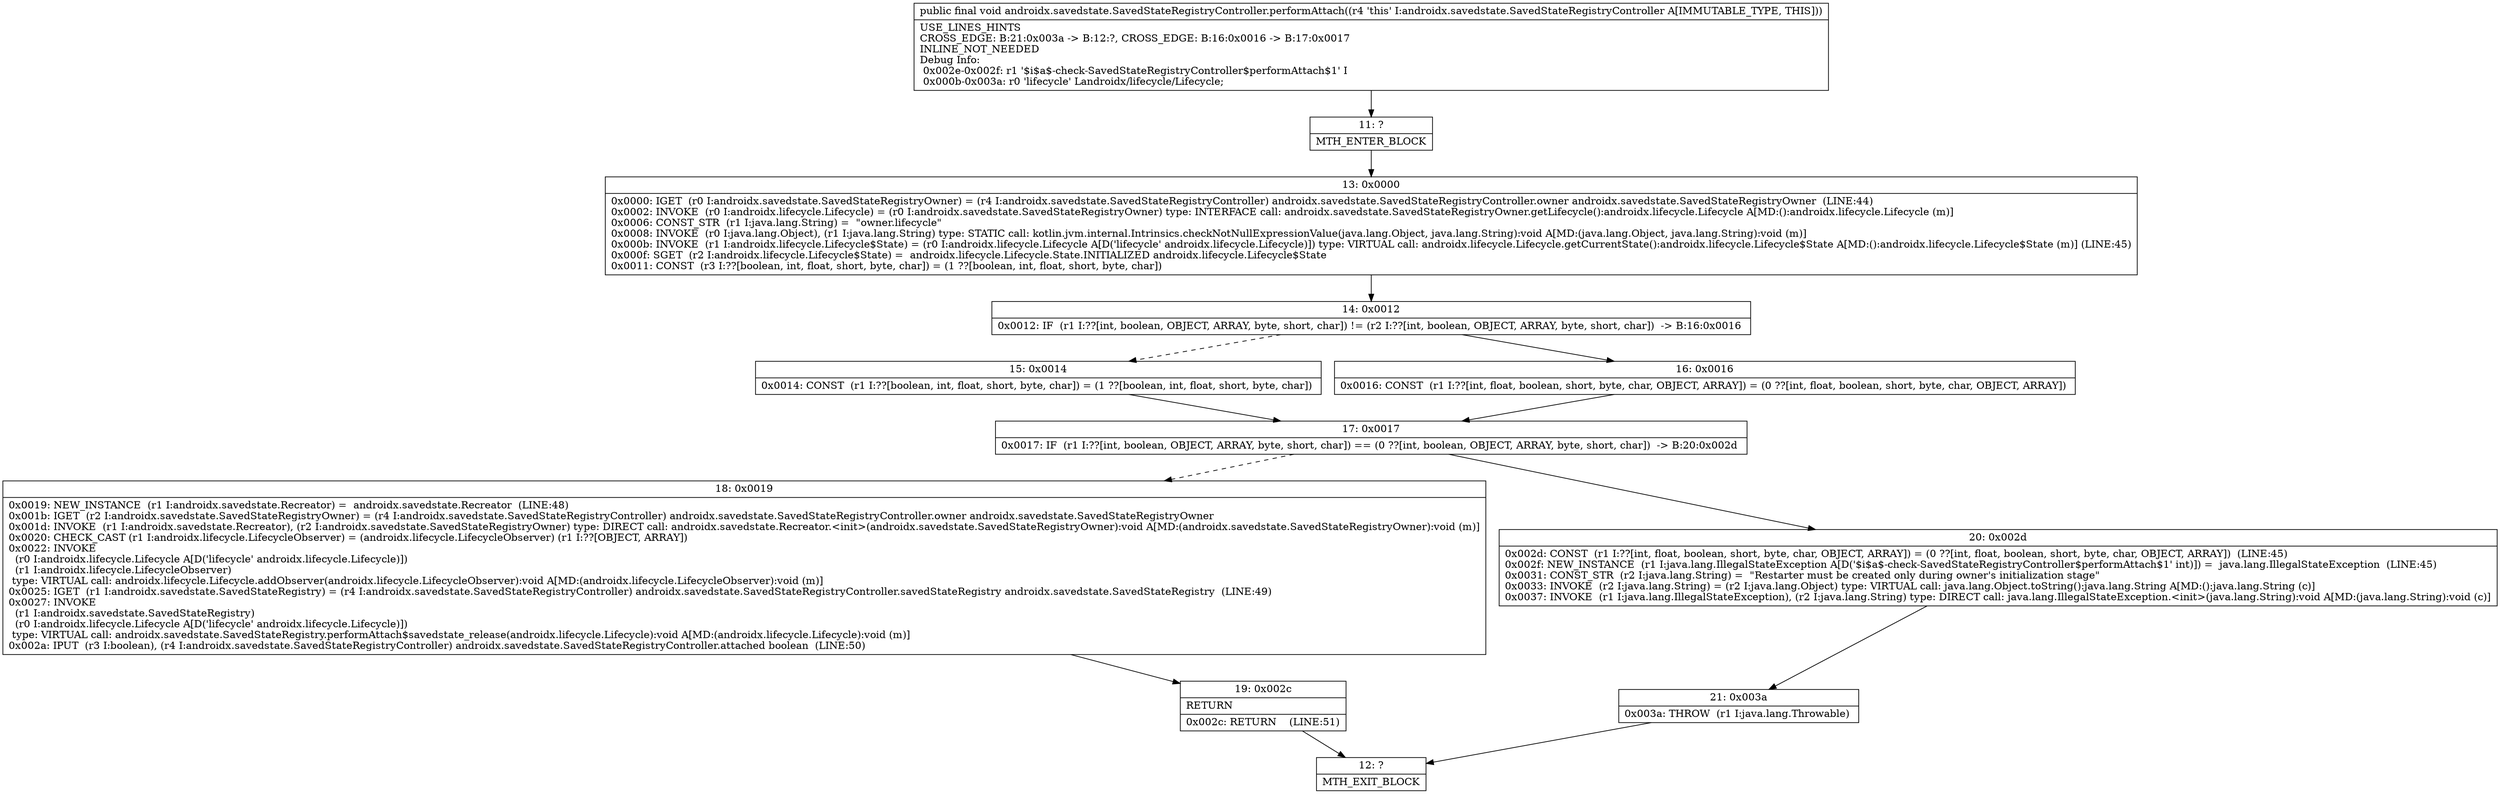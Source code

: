 digraph "CFG forandroidx.savedstate.SavedStateRegistryController.performAttach()V" {
Node_11 [shape=record,label="{11\:\ ?|MTH_ENTER_BLOCK\l}"];
Node_13 [shape=record,label="{13\:\ 0x0000|0x0000: IGET  (r0 I:androidx.savedstate.SavedStateRegistryOwner) = (r4 I:androidx.savedstate.SavedStateRegistryController) androidx.savedstate.SavedStateRegistryController.owner androidx.savedstate.SavedStateRegistryOwner  (LINE:44)\l0x0002: INVOKE  (r0 I:androidx.lifecycle.Lifecycle) = (r0 I:androidx.savedstate.SavedStateRegistryOwner) type: INTERFACE call: androidx.savedstate.SavedStateRegistryOwner.getLifecycle():androidx.lifecycle.Lifecycle A[MD:():androidx.lifecycle.Lifecycle (m)]\l0x0006: CONST_STR  (r1 I:java.lang.String) =  \"owner.lifecycle\" \l0x0008: INVOKE  (r0 I:java.lang.Object), (r1 I:java.lang.String) type: STATIC call: kotlin.jvm.internal.Intrinsics.checkNotNullExpressionValue(java.lang.Object, java.lang.String):void A[MD:(java.lang.Object, java.lang.String):void (m)]\l0x000b: INVOKE  (r1 I:androidx.lifecycle.Lifecycle$State) = (r0 I:androidx.lifecycle.Lifecycle A[D('lifecycle' androidx.lifecycle.Lifecycle)]) type: VIRTUAL call: androidx.lifecycle.Lifecycle.getCurrentState():androidx.lifecycle.Lifecycle$State A[MD:():androidx.lifecycle.Lifecycle$State (m)] (LINE:45)\l0x000f: SGET  (r2 I:androidx.lifecycle.Lifecycle$State) =  androidx.lifecycle.Lifecycle.State.INITIALIZED androidx.lifecycle.Lifecycle$State \l0x0011: CONST  (r3 I:??[boolean, int, float, short, byte, char]) = (1 ??[boolean, int, float, short, byte, char]) \l}"];
Node_14 [shape=record,label="{14\:\ 0x0012|0x0012: IF  (r1 I:??[int, boolean, OBJECT, ARRAY, byte, short, char]) != (r2 I:??[int, boolean, OBJECT, ARRAY, byte, short, char])  \-\> B:16:0x0016 \l}"];
Node_15 [shape=record,label="{15\:\ 0x0014|0x0014: CONST  (r1 I:??[boolean, int, float, short, byte, char]) = (1 ??[boolean, int, float, short, byte, char]) \l}"];
Node_17 [shape=record,label="{17\:\ 0x0017|0x0017: IF  (r1 I:??[int, boolean, OBJECT, ARRAY, byte, short, char]) == (0 ??[int, boolean, OBJECT, ARRAY, byte, short, char])  \-\> B:20:0x002d \l}"];
Node_18 [shape=record,label="{18\:\ 0x0019|0x0019: NEW_INSTANCE  (r1 I:androidx.savedstate.Recreator) =  androidx.savedstate.Recreator  (LINE:48)\l0x001b: IGET  (r2 I:androidx.savedstate.SavedStateRegistryOwner) = (r4 I:androidx.savedstate.SavedStateRegistryController) androidx.savedstate.SavedStateRegistryController.owner androidx.savedstate.SavedStateRegistryOwner \l0x001d: INVOKE  (r1 I:androidx.savedstate.Recreator), (r2 I:androidx.savedstate.SavedStateRegistryOwner) type: DIRECT call: androidx.savedstate.Recreator.\<init\>(androidx.savedstate.SavedStateRegistryOwner):void A[MD:(androidx.savedstate.SavedStateRegistryOwner):void (m)]\l0x0020: CHECK_CAST (r1 I:androidx.lifecycle.LifecycleObserver) = (androidx.lifecycle.LifecycleObserver) (r1 I:??[OBJECT, ARRAY]) \l0x0022: INVOKE  \l  (r0 I:androidx.lifecycle.Lifecycle A[D('lifecycle' androidx.lifecycle.Lifecycle)])\l  (r1 I:androidx.lifecycle.LifecycleObserver)\l type: VIRTUAL call: androidx.lifecycle.Lifecycle.addObserver(androidx.lifecycle.LifecycleObserver):void A[MD:(androidx.lifecycle.LifecycleObserver):void (m)]\l0x0025: IGET  (r1 I:androidx.savedstate.SavedStateRegistry) = (r4 I:androidx.savedstate.SavedStateRegistryController) androidx.savedstate.SavedStateRegistryController.savedStateRegistry androidx.savedstate.SavedStateRegistry  (LINE:49)\l0x0027: INVOKE  \l  (r1 I:androidx.savedstate.SavedStateRegistry)\l  (r0 I:androidx.lifecycle.Lifecycle A[D('lifecycle' androidx.lifecycle.Lifecycle)])\l type: VIRTUAL call: androidx.savedstate.SavedStateRegistry.performAttach$savedstate_release(androidx.lifecycle.Lifecycle):void A[MD:(androidx.lifecycle.Lifecycle):void (m)]\l0x002a: IPUT  (r3 I:boolean), (r4 I:androidx.savedstate.SavedStateRegistryController) androidx.savedstate.SavedStateRegistryController.attached boolean  (LINE:50)\l}"];
Node_19 [shape=record,label="{19\:\ 0x002c|RETURN\l|0x002c: RETURN    (LINE:51)\l}"];
Node_12 [shape=record,label="{12\:\ ?|MTH_EXIT_BLOCK\l}"];
Node_20 [shape=record,label="{20\:\ 0x002d|0x002d: CONST  (r1 I:??[int, float, boolean, short, byte, char, OBJECT, ARRAY]) = (0 ??[int, float, boolean, short, byte, char, OBJECT, ARRAY])  (LINE:45)\l0x002f: NEW_INSTANCE  (r1 I:java.lang.IllegalStateException A[D('$i$a$\-check\-SavedStateRegistryController$performAttach$1' int)]) =  java.lang.IllegalStateException  (LINE:45)\l0x0031: CONST_STR  (r2 I:java.lang.String) =  \"Restarter must be created only during owner's initialization stage\" \l0x0033: INVOKE  (r2 I:java.lang.String) = (r2 I:java.lang.Object) type: VIRTUAL call: java.lang.Object.toString():java.lang.String A[MD:():java.lang.String (c)]\l0x0037: INVOKE  (r1 I:java.lang.IllegalStateException), (r2 I:java.lang.String) type: DIRECT call: java.lang.IllegalStateException.\<init\>(java.lang.String):void A[MD:(java.lang.String):void (c)]\l}"];
Node_21 [shape=record,label="{21\:\ 0x003a|0x003a: THROW  (r1 I:java.lang.Throwable) \l}"];
Node_16 [shape=record,label="{16\:\ 0x0016|0x0016: CONST  (r1 I:??[int, float, boolean, short, byte, char, OBJECT, ARRAY]) = (0 ??[int, float, boolean, short, byte, char, OBJECT, ARRAY]) \l}"];
MethodNode[shape=record,label="{public final void androidx.savedstate.SavedStateRegistryController.performAttach((r4 'this' I:androidx.savedstate.SavedStateRegistryController A[IMMUTABLE_TYPE, THIS]))  | USE_LINES_HINTS\lCROSS_EDGE: B:21:0x003a \-\> B:12:?, CROSS_EDGE: B:16:0x0016 \-\> B:17:0x0017\lINLINE_NOT_NEEDED\lDebug Info:\l  0x002e\-0x002f: r1 '$i$a$\-check\-SavedStateRegistryController$performAttach$1' I\l  0x000b\-0x003a: r0 'lifecycle' Landroidx\/lifecycle\/Lifecycle;\l}"];
MethodNode -> Node_11;Node_11 -> Node_13;
Node_13 -> Node_14;
Node_14 -> Node_15[style=dashed];
Node_14 -> Node_16;
Node_15 -> Node_17;
Node_17 -> Node_18[style=dashed];
Node_17 -> Node_20;
Node_18 -> Node_19;
Node_19 -> Node_12;
Node_20 -> Node_21;
Node_21 -> Node_12;
Node_16 -> Node_17;
}

